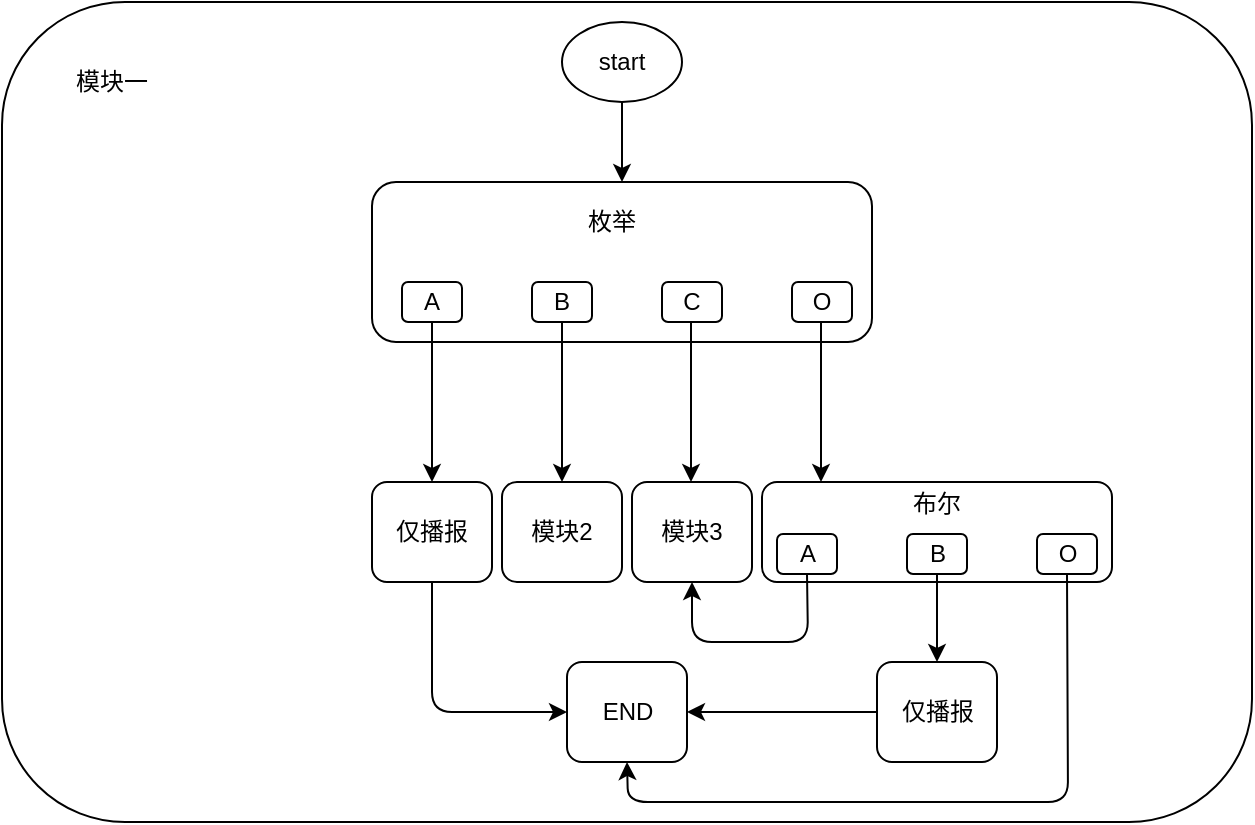 <mxfile version="12.8.1" type="github">
  <diagram id="mwy0ZTV84puuEo3IwKzq" name="第 1 页">
    <mxGraphModel dx="946" dy="614" grid="1" gridSize="10" guides="1" tooltips="1" connect="1" arrows="1" fold="1" page="1" pageScale="1" pageWidth="3300" pageHeight="4681" math="0" shadow="0">
      <root>
        <mxCell id="0" />
        <mxCell id="1" parent="0" />
        <mxCell id="OG-CBp06c1YPYUpchK-p-1" value="" style="rounded=1;whiteSpace=wrap;html=1;" vertex="1" parent="1">
          <mxGeometry x="75" y="60" width="625" height="410" as="geometry" />
        </mxCell>
        <mxCell id="OG-CBp06c1YPYUpchK-p-2" value="start" style="ellipse;whiteSpace=wrap;html=1;" vertex="1" parent="1">
          <mxGeometry x="355" y="70" width="60" height="40" as="geometry" />
        </mxCell>
        <mxCell id="OG-CBp06c1YPYUpchK-p-3" value="" style="rounded=1;whiteSpace=wrap;html=1;" vertex="1" parent="1">
          <mxGeometry x="260" y="150" width="250" height="80" as="geometry" />
        </mxCell>
        <mxCell id="OG-CBp06c1YPYUpchK-p-4" value="A" style="rounded=1;whiteSpace=wrap;html=1;" vertex="1" parent="1">
          <mxGeometry x="275" y="200" width="30" height="20" as="geometry" />
        </mxCell>
        <mxCell id="OG-CBp06c1YPYUpchK-p-5" value="B" style="rounded=1;whiteSpace=wrap;html=1;" vertex="1" parent="1">
          <mxGeometry x="340" y="200" width="30" height="20" as="geometry" />
        </mxCell>
        <mxCell id="OG-CBp06c1YPYUpchK-p-6" value="C" style="rounded=1;whiteSpace=wrap;html=1;" vertex="1" parent="1">
          <mxGeometry x="405" y="200" width="30" height="20" as="geometry" />
        </mxCell>
        <mxCell id="OG-CBp06c1YPYUpchK-p-7" value="O" style="rounded=1;whiteSpace=wrap;html=1;" vertex="1" parent="1">
          <mxGeometry x="470" y="200" width="30" height="20" as="geometry" />
        </mxCell>
        <mxCell id="OG-CBp06c1YPYUpchK-p-9" value="枚举" style="text;html=1;strokeColor=none;fillColor=none;align=center;verticalAlign=middle;whiteSpace=wrap;rounded=0;" vertex="1" parent="1">
          <mxGeometry x="360" y="160" width="40" height="20" as="geometry" />
        </mxCell>
        <mxCell id="OG-CBp06c1YPYUpchK-p-10" value="" style="endArrow=classic;html=1;exitX=0.5;exitY=1;exitDx=0;exitDy=0;entryX=0.5;entryY=0;entryDx=0;entryDy=0;" edge="1" parent="1" source="OG-CBp06c1YPYUpchK-p-2" target="OG-CBp06c1YPYUpchK-p-3">
          <mxGeometry width="50" height="50" relative="1" as="geometry">
            <mxPoint x="420" y="280" as="sourcePoint" />
            <mxPoint x="470" y="230" as="targetPoint" />
          </mxGeometry>
        </mxCell>
        <mxCell id="OG-CBp06c1YPYUpchK-p-11" value="仅播报" style="rounded=1;whiteSpace=wrap;html=1;" vertex="1" parent="1">
          <mxGeometry x="260" y="300" width="60" height="50" as="geometry" />
        </mxCell>
        <mxCell id="OG-CBp06c1YPYUpchK-p-12" value="" style="endArrow=classic;html=1;exitX=0.5;exitY=1;exitDx=0;exitDy=0;entryX=0.5;entryY=0;entryDx=0;entryDy=0;" edge="1" parent="1" source="OG-CBp06c1YPYUpchK-p-4" target="OG-CBp06c1YPYUpchK-p-11">
          <mxGeometry width="50" height="50" relative="1" as="geometry">
            <mxPoint x="360" y="480" as="sourcePoint" />
            <mxPoint x="410" y="430" as="targetPoint" />
          </mxGeometry>
        </mxCell>
        <mxCell id="OG-CBp06c1YPYUpchK-p-13" value="模块2" style="rounded=1;whiteSpace=wrap;html=1;" vertex="1" parent="1">
          <mxGeometry x="325" y="300" width="60" height="50" as="geometry" />
        </mxCell>
        <mxCell id="OG-CBp06c1YPYUpchK-p-14" value="" style="endArrow=classic;html=1;exitX=0.5;exitY=1;exitDx=0;exitDy=0;entryX=0.5;entryY=0;entryDx=0;entryDy=0;" edge="1" parent="1" source="OG-CBp06c1YPYUpchK-p-5" target="OG-CBp06c1YPYUpchK-p-13">
          <mxGeometry width="50" height="50" relative="1" as="geometry">
            <mxPoint x="315" y="230" as="sourcePoint" />
            <mxPoint x="315" y="310" as="targetPoint" />
          </mxGeometry>
        </mxCell>
        <mxCell id="OG-CBp06c1YPYUpchK-p-16" value="模块3" style="rounded=1;whiteSpace=wrap;html=1;" vertex="1" parent="1">
          <mxGeometry x="390" y="300" width="60" height="50" as="geometry" />
        </mxCell>
        <mxCell id="OG-CBp06c1YPYUpchK-p-17" value="" style="endArrow=classic;html=1;exitX=0.5;exitY=1;exitDx=0;exitDy=0;entryX=0.5;entryY=0;entryDx=0;entryDy=0;" edge="1" parent="1">
          <mxGeometry width="50" height="50" relative="1" as="geometry">
            <mxPoint x="419.5" y="220" as="sourcePoint" />
            <mxPoint x="419.5" y="300" as="targetPoint" />
          </mxGeometry>
        </mxCell>
        <mxCell id="OG-CBp06c1YPYUpchK-p-18" value="布尔&lt;br&gt;&lt;br&gt;&lt;br&gt;" style="rounded=1;whiteSpace=wrap;html=1;" vertex="1" parent="1">
          <mxGeometry x="455" y="300" width="175" height="50" as="geometry" />
        </mxCell>
        <mxCell id="OG-CBp06c1YPYUpchK-p-19" value="" style="endArrow=classic;html=1;exitX=0.5;exitY=1;exitDx=0;exitDy=0;entryX=0.5;entryY=0;entryDx=0;entryDy=0;" edge="1" parent="1">
          <mxGeometry width="50" height="50" relative="1" as="geometry">
            <mxPoint x="484.5" y="220" as="sourcePoint" />
            <mxPoint x="484.5" y="300" as="targetPoint" />
          </mxGeometry>
        </mxCell>
        <mxCell id="OG-CBp06c1YPYUpchK-p-20" value="END" style="rounded=1;whiteSpace=wrap;html=1;" vertex="1" parent="1">
          <mxGeometry x="357.5" y="390" width="60" height="50" as="geometry" />
        </mxCell>
        <mxCell id="OG-CBp06c1YPYUpchK-p-21" value="" style="endArrow=classic;html=1;exitX=0.5;exitY=1;exitDx=0;exitDy=0;entryX=0;entryY=0.5;entryDx=0;entryDy=0;" edge="1" parent="1" source="OG-CBp06c1YPYUpchK-p-11" target="OG-CBp06c1YPYUpchK-p-20">
          <mxGeometry width="50" height="50" relative="1" as="geometry">
            <mxPoint x="289.5" y="380" as="sourcePoint" />
            <mxPoint x="289.5" y="460" as="targetPoint" />
            <Array as="points">
              <mxPoint x="290" y="415" />
            </Array>
          </mxGeometry>
        </mxCell>
        <mxCell id="OG-CBp06c1YPYUpchK-p-22" value="A" style="rounded=1;whiteSpace=wrap;html=1;" vertex="1" parent="1">
          <mxGeometry x="462.5" y="326" width="30" height="20" as="geometry" />
        </mxCell>
        <mxCell id="OG-CBp06c1YPYUpchK-p-23" value="B" style="rounded=1;whiteSpace=wrap;html=1;" vertex="1" parent="1">
          <mxGeometry x="527.5" y="326" width="30" height="20" as="geometry" />
        </mxCell>
        <mxCell id="OG-CBp06c1YPYUpchK-p-24" value="O" style="rounded=1;whiteSpace=wrap;html=1;" vertex="1" parent="1">
          <mxGeometry x="592.5" y="326" width="30" height="20" as="geometry" />
        </mxCell>
        <mxCell id="OG-CBp06c1YPYUpchK-p-25" value="" style="endArrow=classic;html=1;exitX=0.5;exitY=1;exitDx=0;exitDy=0;entryX=0.5;entryY=1;entryDx=0;entryDy=0;" edge="1" parent="1" source="OG-CBp06c1YPYUpchK-p-22" target="OG-CBp06c1YPYUpchK-p-16">
          <mxGeometry width="50" height="50" relative="1" as="geometry">
            <mxPoint x="477" y="420" as="sourcePoint" />
            <mxPoint x="477" y="500" as="targetPoint" />
            <Array as="points">
              <mxPoint x="478" y="380" />
              <mxPoint x="420" y="380" />
            </Array>
          </mxGeometry>
        </mxCell>
        <mxCell id="OG-CBp06c1YPYUpchK-p-26" value="仅播报" style="rounded=1;whiteSpace=wrap;html=1;" vertex="1" parent="1">
          <mxGeometry x="512.5" y="390" width="60" height="50" as="geometry" />
        </mxCell>
        <mxCell id="OG-CBp06c1YPYUpchK-p-28" value="" style="endArrow=classic;html=1;exitX=0.5;exitY=1;exitDx=0;exitDy=0;" edge="1" parent="1" source="OG-CBp06c1YPYUpchK-p-23" target="OG-CBp06c1YPYUpchK-p-26">
          <mxGeometry width="50" height="50" relative="1" as="geometry">
            <mxPoint x="500" y="375" as="sourcePoint" />
            <mxPoint x="500" y="455" as="targetPoint" />
          </mxGeometry>
        </mxCell>
        <mxCell id="OG-CBp06c1YPYUpchK-p-29" value="" style="endArrow=classic;html=1;exitX=0;exitY=0.5;exitDx=0;exitDy=0;entryX=1;entryY=0.5;entryDx=0;entryDy=0;" edge="1" parent="1" source="OG-CBp06c1YPYUpchK-p-26" target="OG-CBp06c1YPYUpchK-p-20">
          <mxGeometry width="50" height="50" relative="1" as="geometry">
            <mxPoint x="477" y="420" as="sourcePoint" />
            <mxPoint x="477" y="464" as="targetPoint" />
          </mxGeometry>
        </mxCell>
        <mxCell id="OG-CBp06c1YPYUpchK-p-30" value="" style="endArrow=classic;html=1;exitX=0.5;exitY=1;exitDx=0;exitDy=0;entryX=0.5;entryY=1;entryDx=0;entryDy=0;" edge="1" parent="1" source="OG-CBp06c1YPYUpchK-p-24" target="OG-CBp06c1YPYUpchK-p-20">
          <mxGeometry width="50" height="50" relative="1" as="geometry">
            <mxPoint x="607" y="380" as="sourcePoint" />
            <mxPoint x="607" y="424" as="targetPoint" />
            <Array as="points">
              <mxPoint x="608" y="460" />
              <mxPoint x="388" y="460" />
            </Array>
          </mxGeometry>
        </mxCell>
        <mxCell id="OG-CBp06c1YPYUpchK-p-31" value="模块一" style="text;html=1;strokeColor=none;fillColor=none;align=center;verticalAlign=middle;whiteSpace=wrap;rounded=0;" vertex="1" parent="1">
          <mxGeometry x="110" y="90" width="40" height="20" as="geometry" />
        </mxCell>
      </root>
    </mxGraphModel>
  </diagram>
</mxfile>
